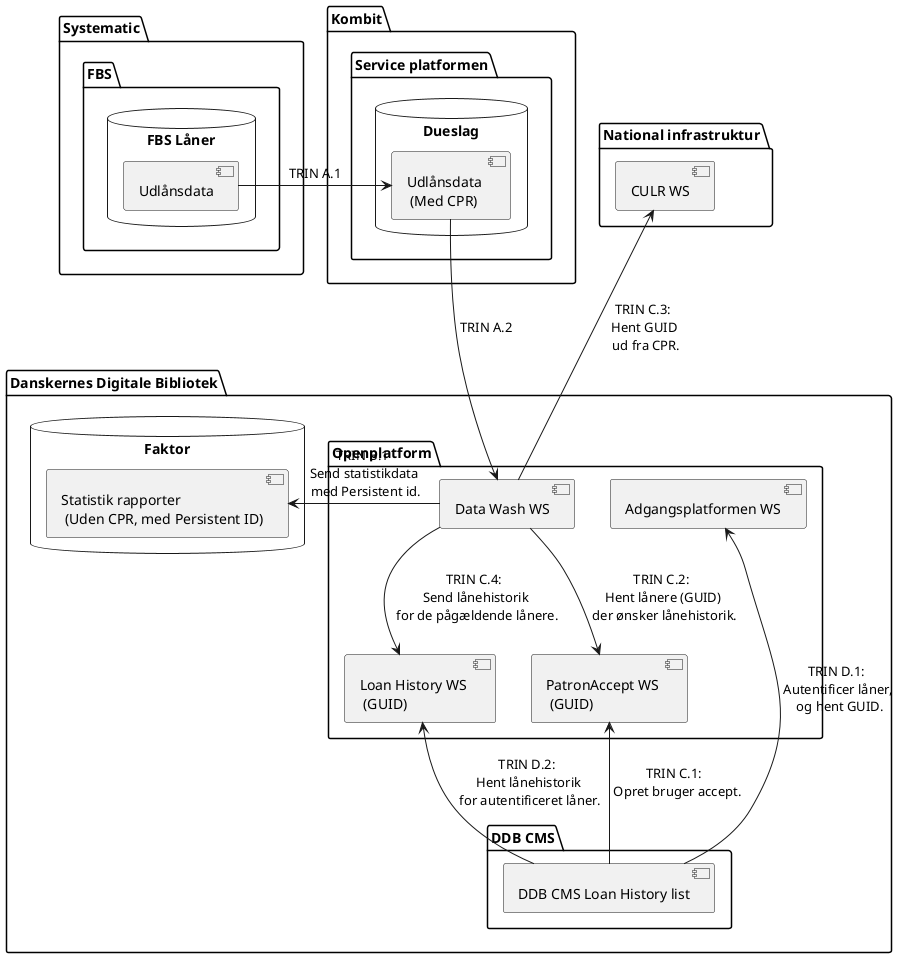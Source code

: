 @startuml

package "Systematic" {
    package "FBS" {
      database "FBS Låner"{
        [Udlånsdata]
      }
    }
}

package "Kombit" {
    package "Service platformen" {
        database "Dueslag" {
            [Udlånsdata \n (Med CPR)]
        }
    }
}


package "National infrastruktur" {
    [CULR WS]
}

package "Danskernes Digitale Bibliotek" {
    package "Openplatform" {
        [Data Wash WS]
        [Loan History WS \n (GUID)]
        [PatronAccept WS \n (GUID)]
    }
    package "DDB CMS" {
        [DDB CMS Loan History list]
    }
    database "Faktor" {
        [Statistik rapporter \n (Uden CPR, med Persistent ID)]
    }
    package "Openplatform" {
        [Adgangsplatformen WS]
    }
}

[Udlånsdata] -right-> [Udlånsdata \n (Med CPR)]: TRIN A.1
[Udlånsdata \n (Med CPR)] -down-> [Data Wash WS]: TRIN A.2

[Data Wash WS] -left-> [Statistik rapporter \n (Uden CPR, med Persistent ID)]: TRIN B.1 \n Send statistikdata \n med Persistent id.

[DDB CMS Loan History list] -up-> [PatronAccept WS \n (GUID)]: TRIN C.1: \n Opret bruger accept.
[Data Wash WS] --> [PatronAccept WS \n (GUID)]: TRIN C.2: \n Hent lånere (GUID) \n der ønsker lånehistorik.
[Data Wash WS] -up-> [CULR WS]: TRIN C.3: \n Hent GUID \n ud fra CPR.
[Data Wash WS] --> [Loan History WS \n (GUID)]: TRIN C.4: \n Send lånehistorik \n for de pågældende lånere.

[DDB CMS Loan History list] -up-> [Adgangsplatformen WS]: TRIN D.1: \n Autentificer låner, \n og hent GUID.
[DDB CMS Loan History list] -up-> [Loan History WS \n (GUID)]: TRIN D.2: \n Hent lånehistorik \n for autentificeret låner.

@enduml
